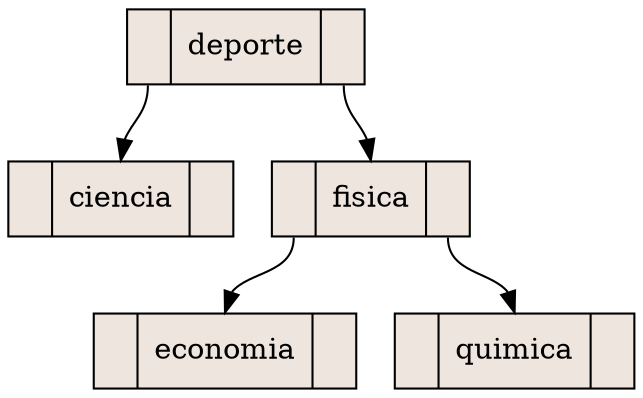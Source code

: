 digraph arbolAVL{
rankdir=TB;
node[shape = record, style=filled, fillcolor=seashell2];
deporte[label = "<f0> |<f1> deporte|<f2>"]; 
"deporte":f0 -> "ciencia":f1; 
"deporte":f2 -> "fisica":f1; 
ciencia[label = "<f0> |<f1> ciencia|<f2>"]; 
fisica[label = "<f0> |<f1> fisica|<f2>"]; 
"fisica":f0 -> "economia":f1; 
"fisica":f2 -> "quimica":f1; 
economia[label = "<f0> |<f1> economia|<f2>"]; 
quimica[label = "<f0> |<f1> quimica|<f2>"]; 
}
